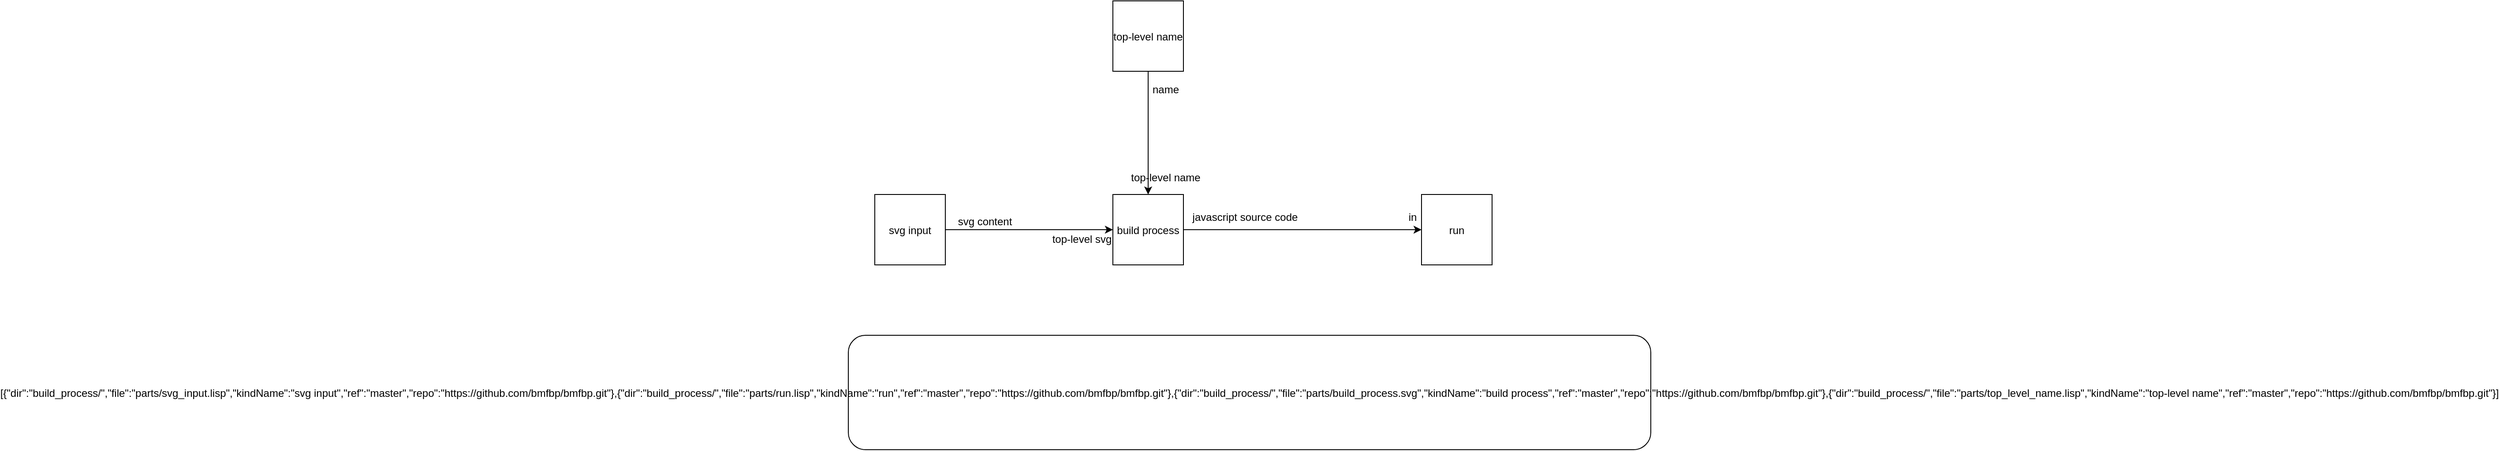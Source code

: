 <mxfile version="12.4.2" type="device" pages="4"><diagram id="_8LKYRxlhu6E4dzUekQo" name="ide.svg"><mxGraphModel dx="2806" dy="785" grid="1" gridSize="10" guides="1" tooltips="1" connect="1" arrows="1" fold="1" page="1" pageScale="1" pageWidth="850" pageHeight="1100" math="0" shadow="0"><root><mxCell id="Kb7GH131GspXSP8JJ4kg-0"/><mxCell id="Kb7GH131GspXSP8JJ4kg-1" parent="Kb7GH131GspXSP8JJ4kg-0"/><mxCell id="Kb7GH131GspXSP8JJ4kg-4" style="edgeStyle=orthogonalEdgeStyle;rounded=0;orthogonalLoop=1;jettySize=auto;html=1;exitX=1;exitY=0.5;exitDx=0;exitDy=0;entryX=0;entryY=0.5;entryDx=0;entryDy=0;" parent="Kb7GH131GspXSP8JJ4kg-1" source="Kb7GH131GspXSP8JJ4kg-2" target="Kb7GH131GspXSP8JJ4kg-3" edge="1"><mxGeometry relative="1" as="geometry"/></mxCell><mxCell id="Kb7GH131GspXSP8JJ4kg-2" value="svg input" style="aspect=fixed;" parent="Kb7GH131GspXSP8JJ4kg-1" vertex="1"><mxGeometry x="140" y="260" width="80" height="80" as="geometry"/></mxCell><mxCell id="9nbzGZ3FQnX0LbNgxsFU-0" style="edgeStyle=orthogonalEdgeStyle;rounded=0;orthogonalLoop=1;jettySize=auto;html=1;exitX=1;exitY=0.5;exitDx=0;exitDy=0;entryX=0;entryY=0.5;entryDx=0;entryDy=0;" parent="Kb7GH131GspXSP8JJ4kg-1" source="Kb7GH131GspXSP8JJ4kg-3" target="9nbzGZ3FQnX0LbNgxsFU-2" edge="1"><mxGeometry relative="1" as="geometry"><mxPoint x="800" y="300" as="targetPoint"/></mxGeometry></mxCell><mxCell id="Kb7GH131GspXSP8JJ4kg-3" value="build process" style="aspect=fixed;" parent="Kb7GH131GspXSP8JJ4kg-1" vertex="1"><mxGeometry x="410" y="260" width="80" height="80" as="geometry"/></mxCell><mxCell id="9SGQrGP4qnssbw8P-Mdl-0" value="top-level svg" style="text;strokeColor=none;fillColor=none;align=center;verticalAlign=middle;rounded=0;" parent="Kb7GH131GspXSP8JJ4kg-1" vertex="1"><mxGeometry x="340" y="300" width="70" height="20" as="geometry"/></mxCell><mxCell id="9SGQrGP4qnssbw8P-Mdl-2" value="svg content" style="text;strokeColor=none;fillColor=none;align=center;verticalAlign=middle;rounded=0;" parent="Kb7GH131GspXSP8JJ4kg-1" vertex="1"><mxGeometry x="230" y="280" width="70" height="20" as="geometry"/></mxCell><mxCell id="ig95CYIIgckU3aTAkEBV-0" value="[{&quot;dir&quot;:&quot;build_process/&quot;,&quot;file&quot;:&quot;parts/svg_input.lisp&quot;,&quot;kindName&quot;:&quot;svg input&quot;,&quot;ref&quot;:&quot;master&quot;,&quot;repo&quot;:&quot;https://github.com/bmfbp/bmfbp.git&quot;},{&quot;dir&quot;:&quot;build_process/&quot;,&quot;file&quot;:&quot;parts/run.lisp&quot;,&quot;kindName&quot;:&quot;run&quot;,&quot;ref&quot;:&quot;master&quot;,&quot;repo&quot;:&quot;https://github.com/bmfbp/bmfbp.git&quot;},{&quot;dir&quot;:&quot;build_process/&quot;,&quot;file&quot;:&quot;parts/build_process.svg&quot;,&quot;kindName&quot;:&quot;build process&quot;,&quot;ref&quot;:&quot;master&quot;,&quot;repo&quot;:&quot;https://github.com/bmfbp/bmfbp.git&quot;},{&quot;dir&quot;:&quot;build_process/&quot;,&quot;file&quot;:&quot;parts/top_level_name.lisp&quot;,&quot;kindName&quot;:&quot;top-level name&quot;,&quot;ref&quot;:&quot;master&quot;,&quot;repo&quot;:&quot;https://github.com/bmfbp/bmfbp.git&quot;}]" style="rounded=1;" parent="Kb7GH131GspXSP8JJ4kg-1" vertex="1"><mxGeometry x="110" y="420" width="910" height="130" as="geometry"/></mxCell><mxCell id="9nbzGZ3FQnX0LbNgxsFU-2" value="run" style="aspect=fixed;" parent="Kb7GH131GspXSP8JJ4kg-1" vertex="1"><mxGeometry x="760" y="260" width="80" height="80" as="geometry"/></mxCell><mxCell id="SwuxCAsqf1k7J7LAgMe0-1" style="edgeStyle=orthogonalEdgeStyle;rounded=0;orthogonalLoop=1;jettySize=auto;html=1;exitX=0.5;exitY=1;exitDx=0;exitDy=0;" parent="Kb7GH131GspXSP8JJ4kg-1" source="SwuxCAsqf1k7J7LAgMe0-0" target="Kb7GH131GspXSP8JJ4kg-3" edge="1"><mxGeometry relative="1" as="geometry"/></mxCell><mxCell id="SwuxCAsqf1k7J7LAgMe0-0" value="top-level name" style="aspect=fixed;" parent="Kb7GH131GspXSP8JJ4kg-1" vertex="1"><mxGeometry x="410" y="40" width="80" height="80" as="geometry"/></mxCell><mxCell id="SwuxCAsqf1k7J7LAgMe0-4" value="top-level name" style="text;strokeColor=none;fillColor=none;align=center;verticalAlign=middle;rounded=0;" parent="Kb7GH131GspXSP8JJ4kg-1" vertex="1"><mxGeometry x="450" y="230" width="40" height="20" as="geometry"/></mxCell><mxCell id="SwuxCAsqf1k7J7LAgMe0-5" value="name" style="text;strokeColor=none;fillColor=none;align=center;verticalAlign=middle;rounded=0;" parent="Kb7GH131GspXSP8JJ4kg-1" vertex="1"><mxGeometry x="450" y="130" width="40" height="20" as="geometry"/></mxCell><mxCell id="dwDAcQXANu0Dk68Fv7uz-0" value="javascript source code" style="text;strokeColor=none;fillColor=none;align=center;verticalAlign=middle;rounded=0;" parent="Kb7GH131GspXSP8JJ4kg-1" vertex="1"><mxGeometry x="500" y="275" width="120" height="20" as="geometry"/></mxCell><mxCell id="dwDAcQXANu0Dk68Fv7uz-1" value="in" style="text;strokeColor=none;fillColor=none;align=center;verticalAlign=middle;rounded=0;" parent="Kb7GH131GspXSP8JJ4kg-1" vertex="1"><mxGeometry x="740" y="275" width="20" height="20" as="geometry"/></mxCell></root></mxGraphModel></diagram><diagram id="EgNYqzuTcw7OJFfAItKX" name="build_process.svg"><mxGraphModel dx="4163" dy="1641" grid="1" gridSize="10" guides="1" tooltips="1" connect="1" arrows="1" fold="1" page="1" pageScale="1" pageWidth="850" pageHeight="1100" math="0" shadow="0"><root><mxCell id="xJuqFuyVqHATi1XadsaZ-0"/><mxCell id="xJuqFuyVqHATi1XadsaZ-1" parent="xJuqFuyVqHATi1XadsaZ-0"/><mxCell id="IqeeWHLlFUm01Fr_AHD5-0" style="edgeStyle=orthogonalEdgeStyle;rounded=0;orthogonalLoop=1;jettySize=auto;html=1;exitX=1;exitY=0.5;exitDx=0;exitDy=0;entryX=0;entryY=0.5;entryDx=0;entryDy=0;" parent="xJuqFuyVqHATi1XadsaZ-1" source="IqeeWHLlFUm01Fr_AHD5-2" target="2m_0ouHBQLfACfNkquUl-4" edge="1"><mxGeometry relative="1" as="geometry"><mxPoint x="500" y="400" as="targetPoint"/><Array as="points"><mxPoint x="470" y="400"/><mxPoint x="470" y="210"/></Array></mxGeometry></mxCell><mxCell id="2m_0ouHBQLfACfNkquUl-15" style="edgeStyle=orthogonalEdgeStyle;rounded=0;orthogonalLoop=1;jettySize=auto;html=1;exitX=0.5;exitY=1;exitDx=0;exitDy=0;entryX=0.25;entryY=1;entryDx=0;entryDy=0;" parent="xJuqFuyVqHATi1XadsaZ-1" source="IqeeWHLlFUm01Fr_AHD5-2" target="2m_0ouHBQLfACfNkquUl-5" edge="1"><mxGeometry relative="1" as="geometry"><Array as="points"><mxPoint x="230" y="490"/><mxPoint x="-200" y="490"/></Array></mxGeometry></mxCell><mxCell id="FOCO8xxoUEzxnK1y53kc-1" style="edgeStyle=orthogonalEdgeStyle;rounded=0;orthogonalLoop=1;jettySize=auto;html=1;exitX=0.5;exitY=1;exitDx=0;exitDy=0;entryX=0.5;entryY=0;entryDx=0;entryDy=0;" parent="xJuqFuyVqHATi1XadsaZ-1" source="IqeeWHLlFUm01Fr_AHD5-2" target="FrqWiLZZfYQkNk2jl89J-1" edge="1"><mxGeometry relative="1" as="geometry"/></mxCell><mxCell id="IqeeWHLlFUm01Fr_AHD5-2" value="json object stacker" style="aspect=fixed;" parent="xJuqFuyVqHATi1XadsaZ-1" vertex="1"><mxGeometry x="190" y="360" width="80" height="80" as="geometry"/></mxCell><mxCell id="IqeeWHLlFUm01Fr_AHD5-3" value="push object" style="text;strokeColor=none;fillColor=none;align=center;verticalAlign=middle;rounded=0;" parent="xJuqFuyVqHATi1XadsaZ-1" vertex="1"><mxGeometry x="170" y="340" width="60" height="20" as="geometry"/></mxCell><mxCell id="IqeeWHLlFUm01Fr_AHD5-4" value="get a part" style="text;strokeColor=none;fillColor=none;align=center;verticalAlign=middle;rounded=0;" parent="xJuqFuyVqHATi1XadsaZ-1" vertex="1"><mxGeometry x="130" y="410" width="60" height="20" as="geometry"/></mxCell><mxCell id="IqeeWHLlFUm01Fr_AHD5-6" value="part metadata" style="text;strokeColor=none;fillColor=none;align=center;verticalAlign=middle;rounded=0;" parent="xJuqFuyVqHATi1XadsaZ-1" vertex="1"><mxGeometry x="230" y="450" width="80" height="20" as="geometry"/></mxCell><mxCell id="IqeeWHLlFUm01Fr_AHD5-7" value="no more" style="text;strokeColor=none;fillColor=none;align=center;verticalAlign=middle;rounded=0;" parent="xJuqFuyVqHATi1XadsaZ-1" vertex="1"><mxGeometry x="280" y="380" width="60" height="20" as="geometry"/></mxCell><mxCell id="Oaka-RhZ8QlJnaeQsG-6-1" style="edgeStyle=orthogonalEdgeStyle;rounded=0;orthogonalLoop=1;jettySize=auto;html=1;exitX=0.5;exitY=1;exitDx=0;exitDy=0;" parent="xJuqFuyVqHATi1XadsaZ-1" source="scj_Gb9RhXt0f-VWzdgz-0" target="IqeeWHLlFUm01Fr_AHD5-2" edge="1"><mxGeometry relative="1" as="geometry"><mxPoint x="220" y="180" as="targetPoint"/></mxGeometry></mxCell><mxCell id="Oaka-RhZ8QlJnaeQsG-6-2" style="edgeStyle=orthogonalEdgeStyle;rounded=0;orthogonalLoop=1;jettySize=auto;html=1;entryX=0.5;entryY=0;entryDx=0;entryDy=0;exitX=1;exitY=0.5;exitDx=0;exitDy=0;" parent="xJuqFuyVqHATi1XadsaZ-1" source="scj_Gb9RhXt0f-VWzdgz-0" target="2m_0ouHBQLfACfNkquUl-4" edge="1"><mxGeometry relative="1" as="geometry"><mxPoint x="400" y="80" as="targetPoint"/><mxPoint x="380" y="80" as="sourcePoint"/></mxGeometry></mxCell><mxCell id="scj_Gb9RhXt0f-VWzdgz-0" value="compile composite" style="aspect=fixed;" parent="xJuqFuyVqHATi1XadsaZ-1" vertex="1"><mxGeometry x="190" y="40" width="80" height="80" as="geometry"/></mxCell><mxCell id="Oaka-RhZ8QlJnaeQsG-6-3" value="svg" style="text;strokeColor=none;fillColor=none;align=center;verticalAlign=middle;rounded=0;" parent="xJuqFuyVqHATi1XadsaZ-1" vertex="1"><mxGeometry x="140" y="60" width="40" height="20" as="geometry"/></mxCell><mxCell id="FOCO8xxoUEzxnK1y53kc-23" style="edgeStyle=orthogonalEdgeStyle;rounded=0;orthogonalLoop=1;jettySize=auto;html=1;exitX=1;exitY=0.5;exitDx=0;exitDy=0;entryX=0;entryY=0.5;entryDx=0;entryDy=0;" parent="xJuqFuyVqHATi1XadsaZ-1" source="2m_0ouHBQLfACfNkquUl-4" target="FOCO8xxoUEzxnK1y53kc-25" edge="1"><mxGeometry relative="1" as="geometry"><mxPoint x="940" y="210" as="targetPoint"/></mxGeometry></mxCell><mxCell id="2m_0ouHBQLfACfNkquUl-4" value="collector" style="aspect=fixed;" parent="xJuqFuyVqHATi1XadsaZ-1" vertex="1"><mxGeometry x="660" y="170" width="80" height="80" as="geometry"/></mxCell><mxCell id="2m_0ouHBQLfACfNkquUl-13" style="edgeStyle=orthogonalEdgeStyle;rounded=0;orthogonalLoop=1;jettySize=auto;html=1;exitX=0.75;exitY=1;exitDx=0;exitDy=0;entryX=0;entryY=0.5;entryDx=0;entryDy=0;" parent="xJuqFuyVqHATi1XadsaZ-1" source="2m_0ouHBQLfACfNkquUl-5" target="IqeeWHLlFUm01Fr_AHD5-2" edge="1"><mxGeometry relative="1" as="geometry"/></mxCell><mxCell id="2m_0ouHBQLfACfNkquUl-5" value="iterator" style="aspect=fixed;" parent="xJuqFuyVqHATi1XadsaZ-1" vertex="1"><mxGeometry x="-220" y="170" width="80" height="80" as="geometry"/></mxCell><mxCell id="2m_0ouHBQLfACfNkquUl-7" style="edgeStyle=orthogonalEdgeStyle;rounded=0;orthogonalLoop=1;jettySize=auto;html=1;exitX=1;exitY=0.5;exitDx=0;exitDy=0;entryX=1;entryY=0.5;entryDx=0;entryDy=0;" parent="xJuqFuyVqHATi1XadsaZ-1" source="IqeeWHLlFUm01Fr_AHD5-2" target="2m_0ouHBQLfACfNkquUl-5" edge="1"><mxGeometry relative="1" as="geometry"><mxPoint x="670" y="220" as="targetPoint"/><mxPoint x="280" y="410" as="sourcePoint"/><Array as="points"><mxPoint x="470" y="400"/><mxPoint x="470" y="210"/></Array></mxGeometry></mxCell><mxCell id="2m_0ouHBQLfACfNkquUl-8" value="done" style="text;strokeColor=none;fillColor=none;align=center;verticalAlign=middle;rounded=0;" parent="xJuqFuyVqHATi1XadsaZ-1" vertex="1"><mxGeometry x="620" y="180" width="40" height="20" as="geometry"/></mxCell><mxCell id="2m_0ouHBQLfACfNkquUl-12" value="done" style="text;strokeColor=none;fillColor=none;align=center;verticalAlign=middle;rounded=0;" parent="xJuqFuyVqHATi1XadsaZ-1" vertex="1"><mxGeometry x="-130" y="220" width="40" height="20" as="geometry"/></mxCell><mxCell id="2m_0ouHBQLfACfNkquUl-14" value="get a part" style="text;strokeColor=none;fillColor=none;align=center;verticalAlign=middle;rounded=0;" parent="xJuqFuyVqHATi1XadsaZ-1" vertex="1"><mxGeometry x="-160" y="270" width="70" height="20" as="geometry"/></mxCell><mxCell id="2m_0ouHBQLfACfNkquUl-16" value="continue" style="text;strokeColor=none;fillColor=none;align=center;verticalAlign=middle;rounded=0;" parent="xJuqFuyVqHATi1XadsaZ-1" vertex="1"><mxGeometry x="-260" y="260" width="50" height="20" as="geometry"/></mxCell><mxCell id="FOCO8xxoUEzxnK1y53kc-4" style="edgeStyle=orthogonalEdgeStyle;rounded=0;orthogonalLoop=1;jettySize=auto;html=1;exitX=0;exitY=0.5;exitDx=0;exitDy=0;" parent="xJuqFuyVqHATi1XadsaZ-1" source="FOCO8xxoUEzxnK1y53kc-0" target="FOCO8xxoUEzxnK1y53kc-3" edge="1"><mxGeometry relative="1" as="geometry"/></mxCell><mxCell id="FOCO8xxoUEzxnK1y53kc-18" style="edgeStyle=orthogonalEdgeStyle;rounded=0;orthogonalLoop=1;jettySize=auto;html=1;exitX=0.5;exitY=1;exitDx=0;exitDy=0;" parent="xJuqFuyVqHATi1XadsaZ-1" source="FOCO8xxoUEzxnK1y53kc-0" target="2m_0ouHBQLfACfNkquUl-4" edge="1"><mxGeometry relative="1" as="geometry"><mxPoint x="680" y="570" as="targetPoint"/><Array as="points"><mxPoint x="230" y="1050"/><mxPoint x="680" y="1050"/></Array></mxGeometry></mxCell><mxCell id="FOCO8xxoUEzxnK1y53kc-0" value="determine kindType" style="aspect=fixed;" parent="xJuqFuyVqHATi1XadsaZ-1" vertex="1"><mxGeometry x="190" y="890" width="80" height="80" as="geometry"/></mxCell><mxCell id="FOCO8xxoUEzxnK1y53kc-2" value="part metadata" style="text;strokeColor=none;fillColor=none;align=center;verticalAlign=middle;rounded=0;" parent="xJuqFuyVqHATi1XadsaZ-1" vertex="1"><mxGeometry x="170" y="870" width="60" height="20" as="geometry"/></mxCell><mxCell id="FOCO8xxoUEzxnK1y53kc-7" style="edgeStyle=orthogonalEdgeStyle;rounded=0;orthogonalLoop=1;jettySize=auto;html=1;exitX=0.5;exitY=0;exitDx=0;exitDy=0;entryX=0;entryY=0.5;entryDx=0;entryDy=0;" parent="xJuqFuyVqHATi1XadsaZ-1" source="FOCO8xxoUEzxnK1y53kc-3" target="scj_Gb9RhXt0f-VWzdgz-0" edge="1"><mxGeometry relative="1" as="geometry"><Array as="points"><mxPoint x="-425" y="-40"/><mxPoint x="130" y="-40"/><mxPoint x="130" y="80"/></Array></mxGeometry></mxCell><mxCell id="FOCO8xxoUEzxnK1y53kc-3" value="get file content in repo" style="aspect=fixed;" parent="xJuqFuyVqHATi1XadsaZ-1" vertex="1"><mxGeometry x="-465" y="220" width="80" height="80" as="geometry"/></mxCell><mxCell id="FOCO8xxoUEzxnK1y53kc-5" value="schematic metadata" style="text;strokeColor=none;fillColor=none;align=center;verticalAlign=middle;rounded=0;" parent="xJuqFuyVqHATi1XadsaZ-1" vertex="1"><mxGeometry x="80" y="930" width="110" height="20" as="geometry"/></mxCell><mxCell id="FOCO8xxoUEzxnK1y53kc-6" value="git repo metadata" style="text;strokeColor=none;fillColor=none;align=center;verticalAlign=middle;rounded=0;" parent="xJuqFuyVqHATi1XadsaZ-1" vertex="1"><mxGeometry x="-520" y="310" width="90" height="20" as="geometry"/></mxCell><mxCell id="FOCO8xxoUEzxnK1y53kc-11" style="edgeStyle=orthogonalEdgeStyle;rounded=0;orthogonalLoop=1;jettySize=auto;html=1;exitX=1;exitY=0.5;exitDx=0;exitDy=0;" parent="xJuqFuyVqHATi1XadsaZ-1" source="FOCO8xxoUEzxnK1y53kc-8" edge="1"><mxGeometry relative="1" as="geometry"><mxPoint x="190" y="80" as="targetPoint"/><Array as="points"><mxPoint x="-230" y="80"/><mxPoint x="-230" y="80"/></Array></mxGeometry></mxCell><mxCell id="uwH5tHc2NoZjA4U0WlBY-0" style="edgeStyle=orthogonalEdgeStyle;rounded=0;orthogonalLoop=1;jettySize=auto;html=1;exitX=1;exitY=0.5;exitDx=0;exitDy=0;entryX=0.5;entryY=0;entryDx=0;entryDy=0;" parent="xJuqFuyVqHATi1XadsaZ-1" source="FOCO8xxoUEzxnK1y53kc-8" target="2m_0ouHBQLfACfNkquUl-5" edge="1"><mxGeometry relative="1" as="geometry"/></mxCell><mxCell id="FOCO8xxoUEzxnK1y53kc-8" value="top-level svg" style="ellipse;aspect=fixed;" parent="xJuqFuyVqHATi1XadsaZ-1" vertex="1"><mxGeometry x="-370" y="40" width="80" height="80" as="geometry"/></mxCell><mxCell id="FOCO8xxoUEzxnK1y53kc-12" value="file content" style="text;strokeColor=none;fillColor=none;align=center;verticalAlign=middle;rounded=0;" parent="xJuqFuyVqHATi1XadsaZ-1" vertex="1"><mxGeometry x="-425" y="190" width="65" height="20" as="geometry"/></mxCell><mxCell id="FOCO8xxoUEzxnK1y53kc-14" value="leaf metadata" style="text;strokeColor=none;fillColor=none;align=center;verticalAlign=middle;rounded=0;" parent="xJuqFuyVqHATi1XadsaZ-1" vertex="1"><mxGeometry x="211" y="980" width="80" height="20" as="geometry"/></mxCell><mxCell id="FOCO8xxoUEzxnK1y53kc-26" style="edgeStyle=orthogonalEdgeStyle;rounded=0;orthogonalLoop=1;jettySize=auto;html=1;exitX=1;exitY=0.5;exitDx=0;exitDy=0;entryX=0;entryY=0.5;entryDx=0;entryDy=0;" parent="xJuqFuyVqHATi1XadsaZ-1" source="FOCO8xxoUEzxnK1y53kc-25" target="FOCO8xxoUEzxnK1y53kc-40" edge="1"><mxGeometry relative="1" as="geometry"><mxPoint x="1210" y="210" as="targetPoint"/></mxGeometry></mxCell><mxCell id="FOCO8xxoUEzxnK1y53kc-25" value="javascript builder" style="aspect=fixed;" parent="xJuqFuyVqHATi1XadsaZ-1" vertex="1"><mxGeometry x="970" y="170" width="80" height="80" as="geometry"/></mxCell><mxCell id="FOCO8xxoUEzxnK1y53kc-40" value="javascript source code" style="ellipse;aspect=fixed;" parent="xJuqFuyVqHATi1XadsaZ-1" vertex="1"><mxGeometry x="1230" y="170" width="80" height="80" as="geometry"/></mxCell><mxCell id="0lH9MhOXoysDgnnScmq2-1" value="[{&quot;dir&quot;:&quot;build_process/&quot;,&quot;file&quot;:&quot;parts/get_file_content_in_repo.lisp&quot;,&quot;kindName&quot;:&quot;get file content in repo&quot;,&quot;ref&quot;:&quot;master&quot;,&quot;repo&quot;:&quot;https://github.com/bmfbp/bmfbp.git&quot;},{&quot;dir&quot;:&quot;build_process/&quot;,&quot;file&quot;:&quot;parts/parts/iterator.lisp&quot;,&quot;kindName&quot;:&quot;iterator&quot;,&quot;ref&quot;:&quot;master&quot;,&quot;repo&quot;:&quot;https://github.com/bmfbp/bmfbp.git&quot;},{&quot;dir&quot;:&quot;build_process/&quot;,&quot;file&quot;:&quot;parts/compile_composite.lisp&quot;,&quot;kindName&quot;:&quot;compile composite&quot;,&quot;ref&quot;:&quot;master&quot;,&quot;repo&quot;:&quot;https://github.com/bmfbp/bmfbp.git&quot;},{&quot;dir&quot;:&quot;build_process/&quot;,&quot;file&quot;:&quot;parts/json_object_stacker.lisp&quot;,&quot;kindName&quot;:&quot;json object stacker&quot;,&quot;ref&quot;:&quot;master&quot;,&quot;repo&quot;:&quot;https://github.com/bmfbp/bmfbp.git&quot;},{&quot;dir&quot;:&quot;build_process/&quot;,&quot;file&quot;:&quot;parts/determine_kind_type.lisp&quot;,&quot;kindName&quot;:&quot;determine kind type&quot;,&quot;ref&quot;:&quot;master&quot;,&quot;repo&quot;:&quot;https://github.com/bmfbp/bmfbp.git&quot;},{&quot;dir&quot;:&quot;build_process/&quot;,&quot;file&quot;:&quot;parts/collector.lisp&quot;,&quot;kindName&quot;:&quot;collector&quot;,&quot;ref&quot;:&quot;master&quot;,&quot;repo&quot;:&quot;https://github.com/bmfbp/bmfbp.git&quot;},{&quot;dir&quot;:&quot;build_process/&quot;,&quot;file&quot;:&quot;parts/javascript_builder.lisp&quot;,&quot;kindName&quot;:&quot;javascript builder&quot;,&quot;ref&quot;:&quot;master&quot;,&quot;repo&quot;:&quot;https://github.com/bmfbp/bmfbp.git&quot;},{&quot;dir&quot;:&quot;build_process/&quot;,&quot;file&quot;:&quot;parts/fetch_git_repo.lisp&quot;,&quot;kindName&quot;:&quot;fetch git repo&quot;,&quot;ref&quot;:&quot;master&quot;,&quot;repo&quot;:&quot;https://github.com/bmfbp/bmfbp.git&quot;},{&quot;dir&quot;:&quot;build_process/&quot;,&quot;file&quot;:&quot;parts/prepare_temp_directory.lisp&quot;,&quot;kindName&quot;:&quot;prepare temp directory&quot;,&quot;ref&quot;:&quot;master&quot;,&quot;repo&quot;:&quot;https://github.com/bmfbp/bmfbp.git&quot;}]" style="rounded=1;" parent="xJuqFuyVqHATi1XadsaZ-1" vertex="1"><mxGeometry x="-350" y="1180" width="960" height="270" as="geometry"/></mxCell><mxCell id="FrqWiLZZfYQkNk2jl89J-2" style="edgeStyle=orthogonalEdgeStyle;rounded=0;orthogonalLoop=1;jettySize=auto;html=1;exitX=0.5;exitY=1;exitDx=0;exitDy=0;entryX=0.5;entryY=0;entryDx=0;entryDy=0;" parent="xJuqFuyVqHATi1XadsaZ-1" source="FrqWiLZZfYQkNk2jl89J-1" target="FrqWiLZZfYQkNk2jl89J-19" edge="1"><mxGeometry relative="1" as="geometry"/></mxCell><mxCell id="FrqWiLZZfYQkNk2jl89J-1" value="fetch git repo" style="aspect=fixed;" parent="xJuqFuyVqHATi1XadsaZ-1" vertex="1"><mxGeometry x="190" y="560" width="80" height="80" as="geometry"/></mxCell><mxCell id="FrqWiLZZfYQkNk2jl89J-3" value="git repo metadata" style="text;strokeColor=none;fillColor=none;align=center;verticalAlign=middle;rounded=0;" parent="xJuqFuyVqHATi1XadsaZ-1" vertex="1"><mxGeometry x="166" y="530" width="120" height="20" as="geometry"/></mxCell><mxCell id="FrqWiLZZfYQkNk2jl89J-6" value="metadata" style="text;strokeColor=none;fillColor=none;align=center;verticalAlign=middle;rounded=0;" parent="xJuqFuyVqHATi1XadsaZ-1" vertex="1"><mxGeometry x="235" y="640" width="70" height="20" as="geometry"/></mxCell><mxCell id="FrqWiLZZfYQkNk2jl89J-10" style="edgeStyle=orthogonalEdgeStyle;rounded=0;orthogonalLoop=1;jettySize=auto;html=1;exitX=0.5;exitY=0;exitDx=0;exitDy=0;entryX=0.5;entryY=1;entryDx=0;entryDy=0;" parent="xJuqFuyVqHATi1XadsaZ-1" source="FrqWiLZZfYQkNk2jl89J-9" target="FOCO8xxoUEzxnK1y53kc-25" edge="1"><mxGeometry relative="1" as="geometry"><Array as="points"><mxPoint x="790" y="280"/><mxPoint x="1010" y="280"/></Array></mxGeometry></mxCell><mxCell id="FrqWiLZZfYQkNk2jl89J-11" style="edgeStyle=orthogonalEdgeStyle;rounded=0;orthogonalLoop=1;jettySize=auto;html=1;exitX=0.5;exitY=0;exitDx=0;exitDy=0;entryX=1;entryY=0.5;entryDx=0;entryDy=0;" parent="xJuqFuyVqHATi1XadsaZ-1" source="FrqWiLZZfYQkNk2jl89J-9" target="FrqWiLZZfYQkNk2jl89J-1" edge="1"><mxGeometry relative="1" as="geometry"/></mxCell><mxCell id="FrqWiLZZfYQkNk2jl89J-12" style="edgeStyle=orthogonalEdgeStyle;rounded=0;orthogonalLoop=1;jettySize=auto;html=1;exitX=0.5;exitY=0;exitDx=0;exitDy=0;entryX=1;entryY=0.5;entryDx=0;entryDy=0;" parent="xJuqFuyVqHATi1XadsaZ-1" source="FrqWiLZZfYQkNk2jl89J-9" target="FOCO8xxoUEzxnK1y53kc-3" edge="1"><mxGeometry relative="1" as="geometry"><Array as="points"><mxPoint x="790" y="690"/><mxPoint x="-320" y="690"/><mxPoint x="-320" y="260"/></Array></mxGeometry></mxCell><mxCell id="FrqWiLZZfYQkNk2jl89J-22" style="edgeStyle=orthogonalEdgeStyle;rounded=0;orthogonalLoop=1;jettySize=auto;html=1;exitX=0.5;exitY=0;exitDx=0;exitDy=0;entryX=1;entryY=0.5;entryDx=0;entryDy=0;" parent="xJuqFuyVqHATi1XadsaZ-1" source="FrqWiLZZfYQkNk2jl89J-9" target="FrqWiLZZfYQkNk2jl89J-19" edge="1"><mxGeometry relative="1" as="geometry"/></mxCell><mxCell id="FrqWiLZZfYQkNk2jl89J-9" value="prepare temp directory" style="aspect=fixed;" parent="xJuqFuyVqHATi1XadsaZ-1" vertex="1"><mxGeometry x="750" y="890" width="80" height="80" as="geometry"/></mxCell><mxCell id="FrqWiLZZfYQkNk2jl89J-13" value="temp directory" style="text;strokeColor=none;fillColor=none;align=center;verticalAlign=middle;rounded=0;" parent="xJuqFuyVqHATi1XadsaZ-1" vertex="1"><mxGeometry x="280" y="580" width="80" height="20" as="geometry"/></mxCell><mxCell id="FrqWiLZZfYQkNk2jl89J-14" value="temp directory" style="text;strokeColor=none;fillColor=none;align=center;verticalAlign=middle;rounded=0;" parent="xJuqFuyVqHATi1XadsaZ-1" vertex="1"><mxGeometry x="-380" y="235" width="80" height="20" as="geometry"/></mxCell><mxCell id="FrqWiLZZfYQkNk2jl89J-15" value="temp directory" style="text;strokeColor=none;fillColor=none;align=center;verticalAlign=middle;rounded=0;" parent="xJuqFuyVqHATi1XadsaZ-1" vertex="1"><mxGeometry x="1020" y="255" width="80" height="20" as="geometry"/></mxCell><mxCell id="FrqWiLZZfYQkNk2jl89J-16" value="directory" style="text;strokeColor=none;fillColor=none;align=center;verticalAlign=middle;rounded=0;" parent="xJuqFuyVqHATi1XadsaZ-1" vertex="1"><mxGeometry x="800" y="860" width="40" height="20" as="geometry"/></mxCell><mxCell id="FrqWiLZZfYQkNk2jl89J-21" style="edgeStyle=orthogonalEdgeStyle;rounded=0;orthogonalLoop=1;jettySize=auto;html=1;exitX=0.75;exitY=1;exitDx=0;exitDy=0;entryX=0.75;entryY=0;entryDx=0;entryDy=0;" parent="xJuqFuyVqHATi1XadsaZ-1" source="FrqWiLZZfYQkNk2jl89J-19" target="FOCO8xxoUEzxnK1y53kc-0" edge="1"><mxGeometry relative="1" as="geometry"/></mxCell><mxCell id="FrqWiLZZfYQkNk2jl89J-29" style="edgeStyle=orthogonalEdgeStyle;rounded=0;orthogonalLoop=1;jettySize=auto;html=1;exitX=0.25;exitY=1;exitDx=0;exitDy=0;entryX=0.25;entryY=0;entryDx=0;entryDy=0;" parent="xJuqFuyVqHATi1XadsaZ-1" source="FrqWiLZZfYQkNk2jl89J-19" target="FOCO8xxoUEzxnK1y53kc-0" edge="1"><mxGeometry relative="1" as="geometry"/></mxCell><mxCell id="FrqWiLZZfYQkNk2jl89J-19" value="get file content in repo" style="aspect=fixed;" parent="xJuqFuyVqHATi1XadsaZ-1" vertex="1"><mxGeometry x="190" y="730" width="80" height="80" as="geometry"/></mxCell><mxCell id="FrqWiLZZfYQkNk2jl89J-24" value="git repo metadata" style="text;strokeColor=none;fillColor=none;align=center;verticalAlign=middle;rounded=0;" parent="xJuqFuyVqHATi1XadsaZ-1" vertex="1"><mxGeometry x="206" y="710" width="90" height="20" as="geometry"/></mxCell><mxCell id="FrqWiLZZfYQkNk2jl89J-25" value="file content" style="text;strokeColor=none;fillColor=none;align=center;verticalAlign=middle;rounded=0;" parent="xJuqFuyVqHATi1XadsaZ-1" vertex="1"><mxGeometry x="230" y="810" width="60" height="20" as="geometry"/></mxCell><mxCell id="FrqWiLZZfYQkNk2jl89J-30" value="metadata" style="text;strokeColor=none;fillColor=none;align=center;verticalAlign=middle;rounded=0;" parent="xJuqFuyVqHATi1XadsaZ-1" vertex="1"><mxGeometry x="160" y="810" width="60" height="20" as="geometry"/></mxCell><mxCell id="FrqWiLZZfYQkNk2jl89J-31" value="file content" style="text;strokeColor=none;fillColor=none;align=center;verticalAlign=middle;rounded=0;" parent="xJuqFuyVqHATi1XadsaZ-1" vertex="1"><mxGeometry x="251" y="870" width="70" height="20" as="geometry"/></mxCell><mxCell id="ufxX65zcOV8sQTZlqaeW-1" style="edgeStyle=orthogonalEdgeStyle;rounded=0;orthogonalLoop=1;jettySize=auto;html=1;exitX=0.5;exitY=1;exitDx=0;exitDy=0;" parent="xJuqFuyVqHATi1XadsaZ-1" source="ufxX65zcOV8sQTZlqaeW-0" target="FOCO8xxoUEzxnK1y53kc-25" edge="1"><mxGeometry relative="1" as="geometry"/></mxCell><mxCell id="ufxX65zcOV8sQTZlqaeW-0" value="top-level name" style="ellipse;aspect=fixed;" parent="xJuqFuyVqHATi1XadsaZ-1" vertex="1"><mxGeometry x="970" y="-90" width="80" height="80" as="geometry"/></mxCell><mxCell id="kHmnWovurVtjQkaPD1pH-3" value="composite" style="text;strokeColor=none;fillColor=none;align=center;verticalAlign=middle;rounded=0;" parent="xJuqFuyVqHATi1XadsaZ-1" vertex="1"><mxGeometry x="705" y="145" width="65" height="20" as="geometry"/></mxCell><mxCell id="kHmnWovurVtjQkaPD1pH-4" value="leaf" style="text;strokeColor=none;fillColor=none;align=center;verticalAlign=middle;rounded=0;" parent="xJuqFuyVqHATi1XadsaZ-1" vertex="1"><mxGeometry x="685" y="255" width="40" height="20" as="geometry"/></mxCell><mxCell id="kHmnWovurVtjQkaPD1pH-5" value="intermediate code" style="text;strokeColor=none;fillColor=none;align=center;verticalAlign=middle;rounded=0;" parent="xJuqFuyVqHATi1XadsaZ-1" vertex="1"><mxGeometry x="740" y="190" width="100" height="20" as="geometry"/></mxCell><mxCell id="kHmnWovurVtjQkaPD1pH-6" value="intermediate code" style="text;strokeColor=none;fillColor=none;align=center;verticalAlign=middle;rounded=0;" parent="xJuqFuyVqHATi1XadsaZ-1" vertex="1"><mxGeometry x="870" y="215" width="100" height="20" as="geometry"/></mxCell><mxCell id="kHmnWovurVtjQkaPD1pH-7" value="javascript source code" style="text;strokeColor=none;fillColor=none;align=center;verticalAlign=middle;rounded=0;" parent="xJuqFuyVqHATi1XadsaZ-1" vertex="1"><mxGeometry x="1060" y="195" width="120" height="20" as="geometry"/></mxCell><mxCell id="kHmnWovurVtjQkaPD1pH-8" value="top-level name" style="text;strokeColor=none;fillColor=none;align=center;verticalAlign=middle;rounded=0;" parent="xJuqFuyVqHATi1XadsaZ-1" vertex="1"><mxGeometry x="970" y="145" width="100" height="20" as="geometry"/></mxCell><mxCell id="kHmnWovurVtjQkaPD1pH-9" value="parts as json objects" style="text;strokeColor=none;fillColor=none;align=center;verticalAlign=middle;rounded=0;" parent="xJuqFuyVqHATi1XadsaZ-1" vertex="1"><mxGeometry x="184.5" y="120" width="133" height="20" as="geometry"/></mxCell><mxCell id="J6-aLBxswj8m9Y_17tUN-2" value="start" style="text;strokeColor=none;fillColor=none;align=center;verticalAlign=middle;rounded=0;" parent="xJuqFuyVqHATi1XadsaZ-1" vertex="1"><mxGeometry x="-180" y="150" width="40" height="20" as="geometry"/></mxCell><mxCell id="v22fOlrONWkq_-xW67XM-0" value="temp directory" style="text;strokeColor=none;fillColor=none;align=center;verticalAlign=middle;rounded=0;" parent="xJuqFuyVqHATi1XadsaZ-1" vertex="1"><mxGeometry x="275" y="750" width="90" height="20" as="geometry"/></mxCell><mxCell id="v22fOlrONWkq_-xW67XM-6" value="graph as json" style="text;strokeColor=none;fillColor=none;align=center;verticalAlign=middle;rounded=0;" parent="xJuqFuyVqHATi1XadsaZ-1" vertex="1"><mxGeometry x="270" y="60" width="80" height="20" as="geometry"/></mxCell></root></mxGraphModel></diagram><diagram id="ZmnYccd6Fi444IN-hBk1" name="compile_composite.svg"><mxGraphModel dx="2682" dy="1798" grid="1" gridSize="10" guides="1" tooltips="1" connect="1" arrows="1" fold="1" page="1" pageScale="1" pageWidth="850" pageHeight="1100" math="0" shadow="0"><root><mxCell id="tZO2KaxRpZfQnhcGWpab-0"/><mxCell id="tZO2KaxRpZfQnhcGWpab-1" parent="tZO2KaxRpZfQnhcGWpab-0"/><mxCell id="tZO2KaxRpZfQnhcGWpab-20" style="edgeStyle=orthogonalEdgeStyle;rounded=0;orthogonalLoop=1;jettySize=auto;html=1;exitX=1;exitY=0.5;exitDx=0;exitDy=0;entryX=0;entryY=0.5;entryDx=0;entryDy=0;" parent="tZO2KaxRpZfQnhcGWpab-1" source="tZO2KaxRpZfQnhcGWpab-17" target="tZO2KaxRpZfQnhcGWpab-27" edge="1"><mxGeometry relative="1" as="geometry"><mxPoint x="-80" y="110" as="targetPoint"/></mxGeometry></mxCell><mxCell id="tZO2KaxRpZfQnhcGWpab-21" style="edgeStyle=orthogonalEdgeStyle;rounded=0;orthogonalLoop=1;jettySize=auto;html=1;entryX=0.5;entryY=0;entryDx=0;entryDy=0;exitX=0.5;exitY=1;exitDx=0;exitDy=0;" parent="tZO2KaxRpZfQnhcGWpab-1" source="tZO2KaxRpZfQnhcGWpab-17" target="tZO2KaxRpZfQnhcGWpab-42" edge="1"><mxGeometry relative="1" as="geometry"><mxPoint x="130" y="210" as="targetPoint"/><mxPoint x="-60" y="90" as="sourcePoint"/></mxGeometry></mxCell><mxCell id="tZO2KaxRpZfQnhcGWpab-17" value="split diagram" style="aspect=fixed;" parent="tZO2KaxRpZfQnhcGWpab-1" vertex="1"><mxGeometry x="-120" y="-50" width="80" height="80" as="geometry"/></mxCell><mxCell id="tZO2KaxRpZfQnhcGWpab-18" value="" style="endArrow=classic;html=1;entryX=0;entryY=0.5;entryDx=0;entryDy=0;exitX=1;exitY=0.5;exitDx=0;exitDy=0;" parent="tZO2KaxRpZfQnhcGWpab-1" source="tZO2KaxRpZfQnhcGWpab-32" target="tZO2KaxRpZfQnhcGWpab-17" edge="1"><mxGeometry width="50" height="50" relative="1" as="geometry"><mxPoint x="-290" y="-10" as="sourcePoint"/><mxPoint x="-250" y="-30" as="targetPoint"/></mxGeometry></mxCell><mxCell id="tZO2KaxRpZfQnhcGWpab-19" value="svg content" style="text;strokeColor=none;fillColor=none;align=center;verticalAlign=middle;rounded=0;" parent="tZO2KaxRpZfQnhcGWpab-1" vertex="1"><mxGeometry x="-190" y="-30" width="70" height="20" as="geometry"/></mxCell><mxCell id="tZO2KaxRpZfQnhcGWpab-22" value="metadata as json array" style="text;strokeColor=none;fillColor=none;align=center;verticalAlign=middle;rounded=0;" parent="tZO2KaxRpZfQnhcGWpab-1" vertex="1"><mxGeometry x="-130" y="40" width="130" height="20" as="geometry"/></mxCell><mxCell id="tZO2KaxRpZfQnhcGWpab-23" value="diagram" style="text;strokeColor=none;fillColor=none;align=center;verticalAlign=middle;rounded=0;" parent="tZO2KaxRpZfQnhcGWpab-1" vertex="1"><mxGeometry x="-30" y="-30" width="40" height="20" as="geometry"/></mxCell><mxCell id="-EaLh4UuJmOp-1S8x95P-4" style="edgeStyle=orthogonalEdgeStyle;rounded=0;orthogonalLoop=1;jettySize=auto;html=1;exitX=1;exitY=0.5;exitDx=0;exitDy=0;entryX=0;entryY=0.5;entryDx=0;entryDy=0;" parent="tZO2KaxRpZfQnhcGWpab-1" source="tZO2KaxRpZfQnhcGWpab-27" target="-EaLh4UuJmOp-1S8x95P-7" edge="1"><mxGeometry relative="1" as="geometry"><mxPoint x="330" y="-10" as="targetPoint"/></mxGeometry></mxCell><mxCell id="tZO2KaxRpZfQnhcGWpab-27" value="compile one diagram" style="aspect=fixed;" parent="tZO2KaxRpZfQnhcGWpab-1" vertex="1"><mxGeometry x="140" y="-50" width="80" height="80" as="geometry"/></mxCell><mxCell id="tZO2KaxRpZfQnhcGWpab-28" value="diagram" style="text;strokeColor=none;fillColor=none;align=center;verticalAlign=middle;rounded=0;" parent="tZO2KaxRpZfQnhcGWpab-1" vertex="1"><mxGeometry x="90" y="-30" width="50" height="20" as="geometry"/></mxCell><mxCell id="tZO2KaxRpZfQnhcGWpab-32" value="svg" style="ellipse;aspect=fixed;" parent="tZO2KaxRpZfQnhcGWpab-1" vertex="1"><mxGeometry x="-390" y="-50" width="80" height="80" as="geometry"/></mxCell><mxCell id="tZO2KaxRpZfQnhcGWpab-37" value="json" style="text;strokeColor=none;fillColor=none;align=center;verticalAlign=middle;rounded=0;" parent="tZO2KaxRpZfQnhcGWpab-1" vertex="1"><mxGeometry x="-120" y="140" width="40" height="20" as="geometry"/></mxCell><mxCell id="tZO2KaxRpZfQnhcGWpab-41" value="objects" style="text;strokeColor=none;fillColor=none;align=center;verticalAlign=middle;rounded=0;" parent="tZO2KaxRpZfQnhcGWpab-1" vertex="1"><mxGeometry x="-80" y="250" width="40" height="20" as="geometry"/></mxCell><mxCell id="tZO2KaxRpZfQnhcGWpab-43" style="edgeStyle=orthogonalEdgeStyle;rounded=0;orthogonalLoop=1;jettySize=auto;html=1;exitX=0.5;exitY=1;exitDx=0;exitDy=0;entryX=0.5;entryY=0;entryDx=0;entryDy=0;" parent="tZO2KaxRpZfQnhcGWpab-1" source="tZO2KaxRpZfQnhcGWpab-42" target="-EaLh4UuJmOp-1S8x95P-1" edge="1"><mxGeometry relative="1" as="geometry"><mxPoint x="-80" y="390" as="targetPoint"/></mxGeometry></mxCell><mxCell id="tZO2KaxRpZfQnhcGWpab-42" value="json array splitter" style="aspect=fixed;" parent="tZO2KaxRpZfQnhcGWpab-1" vertex="1"><mxGeometry x="-120" y="170" width="80" height="80" as="geometry"/></mxCell><mxCell id="-EaLh4UuJmOp-1S8x95P-1" value="parts as json objects" style="ellipse;aspect=fixed;" parent="tZO2KaxRpZfQnhcGWpab-1" vertex="1"><mxGeometry x="-120" y="410" width="80" height="80" as="geometry"/></mxCell><mxCell id="-EaLh4UuJmOp-1S8x95P-6" value="graph as json" style="text;strokeColor=none;fillColor=none;align=center;verticalAlign=middle;rounded=0;" parent="tZO2KaxRpZfQnhcGWpab-1" vertex="1"><mxGeometry x="220" y="-30" width="80" height="20" as="geometry"/></mxCell><mxCell id="-EaLh4UuJmOp-1S8x95P-7" value="graph as json" style="ellipse;aspect=fixed;" parent="tZO2KaxRpZfQnhcGWpab-1" vertex="1"><mxGeometry x="350" y="-50" width="80" height="80" as="geometry"/></mxCell><mxCell id="XtHBSUDT8zS-Rq6PO2Sz-0" value="[{&quot;dir&quot;:&quot;build_process/&quot;,&quot;file&quot;:&quot;parts/split_diagram.json&quot;,&quot;kindName&quot;:&quot;split diagram&quot;,&quot;ref&quot;:&quot;master&quot;,&quot;repo&quot;:&quot;https://github.com/bmfbp/bmfbp.git&quot;},{&quot;dir&quot;:&quot;build_process/&quot;,&quot;file&quot;:&quot;parts/compile_one_diagram.json&quot;,&quot;kindName&quot;:&quot;compile one diagram&quot;,&quot;ref&quot;:&quot;master&quot;,&quot;repo&quot;:&quot;https://github.com/bmfbp/bmfbp.git&quot;},{&quot;dir&quot;:&quot;build_process/&quot;,&quot;file&quot;:&quot;parts/json_array_splitter.json&quot;,&quot;kindName&quot;:&quot;json array splitter&quot;,&quot;ref&quot;:&quot;master&quot;,&quot;repo&quot;:&quot;https://github.com/bmfbp/bmfbp.git&quot;}]" style="rounded=1;" parent="tZO2KaxRpZfQnhcGWpab-1" vertex="1"><mxGeometry x="-370" y="560" width="980" height="230" as="geometry"/></mxCell></root></mxGraphModel></diagram><diagram id="u__byomy9cRAS6k_Q1OC" name="junk"><mxGraphModel dx="2636" dy="698" grid="1" gridSize="10" guides="1" tooltips="1" connect="1" arrows="1" fold="1" page="1" pageScale="1" pageWidth="827" pageHeight="1169" math="0" shadow="0"><root><mxCell id="nYJIesBOuEeH9Zrr2GyV-0"/><mxCell id="nYJIesBOuEeH9Zrr2GyV-1" parent="nYJIesBOuEeH9Zrr2GyV-0"/><mxCell id="nYJIesBOuEeH9Zrr2GyV-12" value="compile composite" style="aspect=fixed;" vertex="1" parent="nYJIesBOuEeH9Zrr2GyV-1"><mxGeometry x="-166.5" y="223.5" width="80" height="80" as="geometry"/></mxCell><mxCell id="nYJIesBOuEeH9Zrr2GyV-13" value="svg" style="text;strokeColor=none;fillColor=none;align=center;verticalAlign=middle;rounded=0;" vertex="1" parent="nYJIesBOuEeH9Zrr2GyV-1"><mxGeometry x="-216.5" y="243.5" width="40" height="20" as="geometry"/></mxCell><mxCell id="nYJIesBOuEeH9Zrr2GyV-17" value="iterator" style="aspect=fixed;" vertex="1" parent="nYJIesBOuEeH9Zrr2GyV-1"><mxGeometry x="-576.5" y="503" width="80" height="80" as="geometry"/></mxCell><mxCell id="nYJIesBOuEeH9Zrr2GyV-27" style="edgeStyle=orthogonalEdgeStyle;rounded=0;orthogonalLoop=1;jettySize=auto;html=1;exitX=0.5;exitY=0;exitDx=0;exitDy=0;entryX=0;entryY=0.5;entryDx=0;entryDy=0;" edge="1" source="nYJIesBOuEeH9Zrr2GyV-28" target="nYJIesBOuEeH9Zrr2GyV-12" parent="nYJIesBOuEeH9Zrr2GyV-1"><mxGeometry relative="1" as="geometry"><Array as="points"><mxPoint x="-780.5" y="143.5"/><mxPoint x="-226.5" y="143.5"/><mxPoint x="-226.5" y="233.5"/><mxPoint x="-176.5" y="233.5"/><mxPoint x="-176.5" y="263.5"/></Array></mxGeometry></mxCell><mxCell id="nYJIesBOuEeH9Zrr2GyV-28" value="get file content in repo" style="aspect=fixed;" vertex="1" parent="nYJIesBOuEeH9Zrr2GyV-1"><mxGeometry x="-821.5" y="403.5" width="80" height="80" as="geometry"/></mxCell><mxCell id="nYJIesBOuEeH9Zrr2GyV-31" style="edgeStyle=orthogonalEdgeStyle;rounded=0;orthogonalLoop=1;jettySize=auto;html=1;exitX=1;exitY=0.5;exitDx=0;exitDy=0;entryX=0;entryY=0.5;entryDx=0;entryDy=0;" edge="1" source="nYJIesBOuEeH9Zrr2GyV-33" parent="nYJIesBOuEeH9Zrr2GyV-1" target="nYJIesBOuEeH9Zrr2GyV-12"><mxGeometry relative="1" as="geometry"><mxPoint x="-209" y="310" as="targetPoint"/><Array as="points"/></mxGeometry></mxCell><mxCell id="nYJIesBOuEeH9Zrr2GyV-32" style="edgeStyle=orthogonalEdgeStyle;rounded=0;orthogonalLoop=1;jettySize=auto;html=1;exitX=1;exitY=0.5;exitDx=0;exitDy=0;entryX=0.5;entryY=0;entryDx=0;entryDy=0;" edge="1" source="nYJIesBOuEeH9Zrr2GyV-33" target="nYJIesBOuEeH9Zrr2GyV-17" parent="nYJIesBOuEeH9Zrr2GyV-1"><mxGeometry relative="1" as="geometry"><Array as="points"><mxPoint x="-646.5" y="303.5"/><mxPoint x="-536.5" y="303.5"/></Array></mxGeometry></mxCell><mxCell id="nYJIesBOuEeH9Zrr2GyV-33" value="top-level svg" style="ellipse;aspect=fixed;" vertex="1" parent="nYJIesBOuEeH9Zrr2GyV-1"><mxGeometry x="-726.5" y="223.5" width="80" height="80" as="geometry"/></mxCell><mxCell id="nYJIesBOuEeH9Zrr2GyV-35" value="file content" style="text;strokeColor=none;fillColor=none;align=center;verticalAlign=middle;rounded=0;" vertex="1" parent="nYJIesBOuEeH9Zrr2GyV-1"><mxGeometry x="-781.5" y="373.5" width="65" height="20" as="geometry"/></mxCell><mxCell id="nYJIesBOuEeH9Zrr2GyV-71" value="start" style="text;strokeColor=none;fillColor=none;align=center;verticalAlign=middle;rounded=0;" vertex="1" parent="nYJIesBOuEeH9Zrr2GyV-1"><mxGeometry x="-536.5" y="483" width="40" height="20" as="geometry"/></mxCell></root></mxGraphModel></diagram></mxfile>